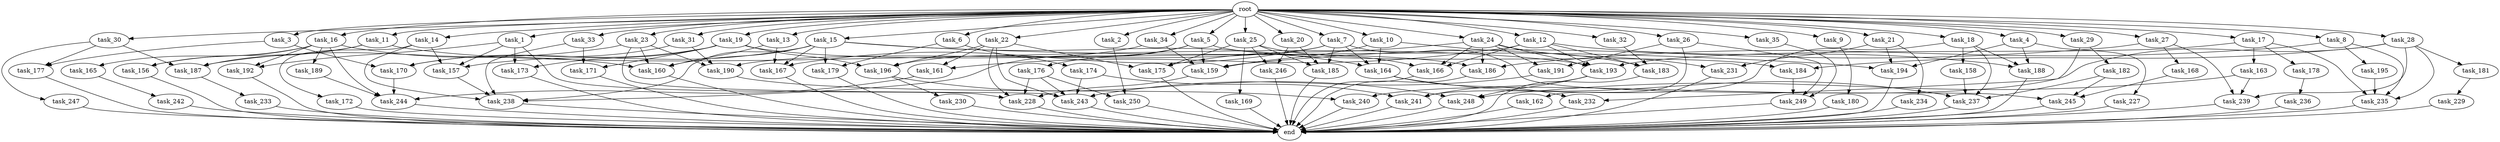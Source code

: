 digraph G {
  root [size="0.000000"];
  task_1 [size="10.240000"];
  task_2 [size="10.240000"];
  task_3 [size="10.240000"];
  task_4 [size="10.240000"];
  task_5 [size="10.240000"];
  task_6 [size="10.240000"];
  task_7 [size="10.240000"];
  task_8 [size="10.240000"];
  task_9 [size="10.240000"];
  task_10 [size="10.240000"];
  task_11 [size="10.240000"];
  task_12 [size="10.240000"];
  task_13 [size="10.240000"];
  task_14 [size="10.240000"];
  task_15 [size="10.240000"];
  task_16 [size="10.240000"];
  task_17 [size="10.240000"];
  task_18 [size="10.240000"];
  task_19 [size="10.240000"];
  task_20 [size="10.240000"];
  task_21 [size="10.240000"];
  task_22 [size="10.240000"];
  task_23 [size="10.240000"];
  task_24 [size="10.240000"];
  task_25 [size="10.240000"];
  task_26 [size="10.240000"];
  task_27 [size="10.240000"];
  task_28 [size="10.240000"];
  task_29 [size="10.240000"];
  task_30 [size="10.240000"];
  task_31 [size="10.240000"];
  task_32 [size="10.240000"];
  task_33 [size="10.240000"];
  task_34 [size="10.240000"];
  task_35 [size="10.240000"];
  task_156 [size="7645041786.880000"];
  task_157 [size="18124761989.119999"];
  task_158 [size="2147483648.000000"];
  task_159 [size="15290083573.760000"];
  task_160 [size="16063177687.040001"];
  task_161 [size="9964324126.719999"];
  task_162 [size="3092376453.120000"];
  task_163 [size="4209067950.080000"];
  task_164 [size="11854109736.960001"];
  task_165 [size="5497558138.880000"];
  task_166 [size="24137716203.520000"];
  task_167 [size="8504035246.080000"];
  task_168 [size="1374389534.720000"];
  task_169 [size="8589934592.000000"];
  task_170 [size="8418135900.160000"];
  task_171 [size="9706626088.960001"];
  task_172 [size="6957847019.520000"];
  task_173 [size="12455405158.400000"];
  task_174 [size="4209067950.080000"];
  task_175 [size="16922171146.240000"];
  task_176 [size="4209067950.080000"];
  task_177 [size="10737418240.000000"];
  task_178 [size="4209067950.080000"];
  task_179 [size="8418135900.160000"];
  task_180 [size="5497558138.880000"];
  task_181 [size="8589934592.000000"];
  task_182 [size="8589934592.000000"];
  task_183 [size="16234976378.880001"];
  task_184 [size="12799002542.080000"];
  task_185 [size="13829794693.120001"];
  task_186 [size="17952963297.279999"];
  task_187 [size="14946486190.080000"];
  task_188 [size="19327352832.000000"];
  task_189 [size="5497558138.880000"];
  task_190 [size="7129645711.360001"];
  task_191 [size="10050223472.639999"];
  task_192 [size="12455405158.400000"];
  task_193 [size="21904333209.600002"];
  task_194 [size="19756849561.600002"];
  task_195 [size="5497558138.880000"];
  task_196 [size="11081015623.680000"];
  task_227 [size="8589934592.000000"];
  task_228 [size="11081015623.680000"];
  task_229 [size="6957847019.520000"];
  task_230 [size="2147483648.000000"];
  task_231 [size="13915694039.040001"];
  task_232 [size="8933531975.680000"];
  task_233 [size="3092376453.120000"];
  task_234 [size="6957847019.520000"];
  task_235 [size="19069654794.240002"];
  task_236 [size="2147483648.000000"];
  task_237 [size="11596411699.200001"];
  task_238 [size="19928648253.439999"];
  task_239 [size="10737418240.000000"];
  task_240 [size="14087492730.880001"];
  task_241 [size="7387343749.120000"];
  task_242 [size="3092376453.120000"];
  task_243 [size="13314398617.600000"];
  task_244 [size="22162031247.360001"];
  task_245 [size="7387343749.120000"];
  task_246 [size="11682311045.120001"];
  task_247 [size="8589934592.000000"];
  task_248 [size="6012954214.400001"];
  task_249 [size="9363028705.280001"];
  task_250 [size="1717986918.400000"];
  end [size="0.000000"];

  root -> task_1 [size="1.000000"];
  root -> task_2 [size="1.000000"];
  root -> task_3 [size="1.000000"];
  root -> task_4 [size="1.000000"];
  root -> task_5 [size="1.000000"];
  root -> task_6 [size="1.000000"];
  root -> task_7 [size="1.000000"];
  root -> task_8 [size="1.000000"];
  root -> task_9 [size="1.000000"];
  root -> task_10 [size="1.000000"];
  root -> task_11 [size="1.000000"];
  root -> task_12 [size="1.000000"];
  root -> task_13 [size="1.000000"];
  root -> task_14 [size="1.000000"];
  root -> task_15 [size="1.000000"];
  root -> task_16 [size="1.000000"];
  root -> task_17 [size="1.000000"];
  root -> task_18 [size="1.000000"];
  root -> task_19 [size="1.000000"];
  root -> task_20 [size="1.000000"];
  root -> task_21 [size="1.000000"];
  root -> task_22 [size="1.000000"];
  root -> task_23 [size="1.000000"];
  root -> task_24 [size="1.000000"];
  root -> task_25 [size="1.000000"];
  root -> task_26 [size="1.000000"];
  root -> task_27 [size="1.000000"];
  root -> task_28 [size="1.000000"];
  root -> task_29 [size="1.000000"];
  root -> task_30 [size="1.000000"];
  root -> task_31 [size="1.000000"];
  root -> task_32 [size="1.000000"];
  root -> task_33 [size="1.000000"];
  root -> task_34 [size="1.000000"];
  root -> task_35 [size="1.000000"];
  task_1 -> task_157 [size="679477248.000000"];
  task_1 -> task_173 [size="679477248.000000"];
  task_1 -> task_192 [size="679477248.000000"];
  task_1 -> task_228 [size="679477248.000000"];
  task_2 -> task_250 [size="33554432.000000"];
  task_3 -> task_170 [size="209715200.000000"];
  task_3 -> task_177 [size="209715200.000000"];
  task_4 -> task_188 [size="838860800.000000"];
  task_4 -> task_194 [size="838860800.000000"];
  task_4 -> task_227 [size="838860800.000000"];
  task_5 -> task_159 [size="411041792.000000"];
  task_5 -> task_176 [size="411041792.000000"];
  task_5 -> task_184 [size="411041792.000000"];
  task_5 -> task_238 [size="411041792.000000"];
  task_6 -> task_174 [size="411041792.000000"];
  task_6 -> task_179 [size="411041792.000000"];
  task_7 -> task_164 [size="209715200.000000"];
  task_7 -> task_167 [size="209715200.000000"];
  task_7 -> task_185 [size="209715200.000000"];
  task_7 -> task_190 [size="209715200.000000"];
  task_7 -> task_245 [size="209715200.000000"];
  task_8 -> task_186 [size="536870912.000000"];
  task_8 -> task_195 [size="536870912.000000"];
  task_8 -> task_235 [size="536870912.000000"];
  task_9 -> task_180 [size="536870912.000000"];
  task_10 -> task_159 [size="536870912.000000"];
  task_10 -> task_164 [size="536870912.000000"];
  task_10 -> task_183 [size="536870912.000000"];
  task_11 -> task_156 [size="209715200.000000"];
  task_11 -> task_187 [size="209715200.000000"];
  task_11 -> task_193 [size="209715200.000000"];
  task_12 -> task_161 [size="838860800.000000"];
  task_12 -> task_166 [size="838860800.000000"];
  task_12 -> task_183 [size="838860800.000000"];
  task_12 -> task_188 [size="838860800.000000"];
  task_12 -> task_193 [size="838860800.000000"];
  task_13 -> task_160 [size="209715200.000000"];
  task_13 -> task_167 [size="209715200.000000"];
  task_14 -> task_157 [size="679477248.000000"];
  task_14 -> task_172 [size="679477248.000000"];
  task_14 -> task_238 [size="679477248.000000"];
  task_15 -> task_157 [size="411041792.000000"];
  task_15 -> task_160 [size="411041792.000000"];
  task_15 -> task_164 [size="411041792.000000"];
  task_15 -> task_167 [size="411041792.000000"];
  task_15 -> task_179 [size="411041792.000000"];
  task_15 -> task_194 [size="411041792.000000"];
  task_15 -> task_238 [size="411041792.000000"];
  task_16 -> task_156 [size="536870912.000000"];
  task_16 -> task_160 [size="536870912.000000"];
  task_16 -> task_165 [size="536870912.000000"];
  task_16 -> task_189 [size="536870912.000000"];
  task_16 -> task_192 [size="536870912.000000"];
  task_16 -> task_244 [size="536870912.000000"];
  task_17 -> task_163 [size="411041792.000000"];
  task_17 -> task_178 [size="411041792.000000"];
  task_17 -> task_193 [size="411041792.000000"];
  task_17 -> task_235 [size="411041792.000000"];
  task_18 -> task_158 [size="209715200.000000"];
  task_18 -> task_188 [size="209715200.000000"];
  task_18 -> task_237 [size="209715200.000000"];
  task_18 -> task_241 [size="209715200.000000"];
  task_19 -> task_170 [size="536870912.000000"];
  task_19 -> task_171 [size="536870912.000000"];
  task_19 -> task_173 [size="536870912.000000"];
  task_19 -> task_186 [size="536870912.000000"];
  task_19 -> task_196 [size="536870912.000000"];
  task_20 -> task_185 [size="301989888.000000"];
  task_20 -> task_246 [size="301989888.000000"];
  task_21 -> task_194 [size="679477248.000000"];
  task_21 -> task_231 [size="679477248.000000"];
  task_21 -> task_234 [size="679477248.000000"];
  task_22 -> task_161 [size="134217728.000000"];
  task_22 -> task_175 [size="134217728.000000"];
  task_22 -> task_196 [size="134217728.000000"];
  task_22 -> task_228 [size="134217728.000000"];
  task_22 -> task_243 [size="134217728.000000"];
  task_23 -> task_160 [size="411041792.000000"];
  task_23 -> task_187 [size="411041792.000000"];
  task_23 -> task_190 [size="411041792.000000"];
  task_23 -> task_243 [size="411041792.000000"];
  task_24 -> task_166 [size="679477248.000000"];
  task_24 -> task_175 [size="679477248.000000"];
  task_24 -> task_186 [size="679477248.000000"];
  task_24 -> task_191 [size="679477248.000000"];
  task_24 -> task_193 [size="679477248.000000"];
  task_24 -> task_231 [size="679477248.000000"];
  task_25 -> task_166 [size="838860800.000000"];
  task_25 -> task_169 [size="838860800.000000"];
  task_25 -> task_175 [size="838860800.000000"];
  task_25 -> task_185 [size="838860800.000000"];
  task_25 -> task_246 [size="838860800.000000"];
  task_26 -> task_162 [size="301989888.000000"];
  task_26 -> task_191 [size="301989888.000000"];
  task_26 -> task_249 [size="301989888.000000"];
  task_27 -> task_159 [size="134217728.000000"];
  task_27 -> task_168 [size="134217728.000000"];
  task_27 -> task_239 [size="134217728.000000"];
  task_28 -> task_181 [size="838860800.000000"];
  task_28 -> task_184 [size="838860800.000000"];
  task_28 -> task_235 [size="838860800.000000"];
  task_28 -> task_239 [size="838860800.000000"];
  task_28 -> task_240 [size="838860800.000000"];
  task_29 -> task_182 [size="838860800.000000"];
  task_29 -> task_232 [size="838860800.000000"];
  task_30 -> task_177 [size="838860800.000000"];
  task_30 -> task_187 [size="838860800.000000"];
  task_30 -> task_247 [size="838860800.000000"];
  task_31 -> task_170 [size="75497472.000000"];
  task_31 -> task_190 [size="75497472.000000"];
  task_32 -> task_183 [size="209715200.000000"];
  task_33 -> task_171 [size="411041792.000000"];
  task_33 -> task_238 [size="411041792.000000"];
  task_34 -> task_159 [size="411041792.000000"];
  task_34 -> task_196 [size="411041792.000000"];
  task_35 -> task_249 [size="75497472.000000"];
  task_156 -> end [size="1.000000"];
  task_157 -> task_238 [size="33554432.000000"];
  task_158 -> task_237 [size="679477248.000000"];
  task_159 -> task_228 [size="134217728.000000"];
  task_160 -> end [size="1.000000"];
  task_161 -> task_244 [size="411041792.000000"];
  task_162 -> end [size="1.000000"];
  task_163 -> task_239 [size="75497472.000000"];
  task_163 -> task_248 [size="75497472.000000"];
  task_164 -> task_232 [size="33554432.000000"];
  task_164 -> task_237 [size="33554432.000000"];
  task_165 -> task_242 [size="301989888.000000"];
  task_166 -> end [size="1.000000"];
  task_167 -> end [size="1.000000"];
  task_168 -> task_245 [size="301989888.000000"];
  task_169 -> end [size="1.000000"];
  task_170 -> task_244 [size="679477248.000000"];
  task_171 -> end [size="1.000000"];
  task_172 -> end [size="1.000000"];
  task_173 -> end [size="1.000000"];
  task_174 -> task_241 [size="209715200.000000"];
  task_174 -> task_243 [size="209715200.000000"];
  task_175 -> end [size="1.000000"];
  task_176 -> task_228 [size="134217728.000000"];
  task_176 -> task_243 [size="134217728.000000"];
  task_176 -> task_250 [size="134217728.000000"];
  task_177 -> end [size="1.000000"];
  task_178 -> task_236 [size="209715200.000000"];
  task_179 -> end [size="1.000000"];
  task_180 -> end [size="1.000000"];
  task_181 -> task_229 [size="679477248.000000"];
  task_182 -> task_237 [size="209715200.000000"];
  task_182 -> task_245 [size="209715200.000000"];
  task_183 -> end [size="1.000000"];
  task_184 -> task_249 [size="536870912.000000"];
  task_185 -> end [size="1.000000"];
  task_186 -> end [size="1.000000"];
  task_187 -> task_233 [size="301989888.000000"];
  task_188 -> end [size="1.000000"];
  task_189 -> task_244 [size="536870912.000000"];
  task_190 -> task_240 [size="536870912.000000"];
  task_191 -> task_243 [size="411041792.000000"];
  task_192 -> end [size="1.000000"];
  task_193 -> task_241 [size="301989888.000000"];
  task_193 -> task_248 [size="301989888.000000"];
  task_194 -> end [size="1.000000"];
  task_195 -> task_235 [size="75497472.000000"];
  task_196 -> task_230 [size="209715200.000000"];
  task_196 -> task_248 [size="209715200.000000"];
  task_227 -> end [size="1.000000"];
  task_228 -> end [size="1.000000"];
  task_229 -> end [size="1.000000"];
  task_230 -> end [size="1.000000"];
  task_231 -> end [size="1.000000"];
  task_232 -> end [size="1.000000"];
  task_233 -> end [size="1.000000"];
  task_234 -> end [size="1.000000"];
  task_235 -> end [size="1.000000"];
  task_236 -> end [size="1.000000"];
  task_237 -> end [size="1.000000"];
  task_238 -> end [size="1.000000"];
  task_239 -> end [size="1.000000"];
  task_240 -> end [size="1.000000"];
  task_241 -> end [size="1.000000"];
  task_242 -> end [size="1.000000"];
  task_243 -> end [size="1.000000"];
  task_244 -> end [size="1.000000"];
  task_245 -> end [size="1.000000"];
  task_246 -> end [size="1.000000"];
  task_247 -> end [size="1.000000"];
  task_248 -> end [size="1.000000"];
  task_249 -> end [size="1.000000"];
  task_250 -> end [size="1.000000"];
}
